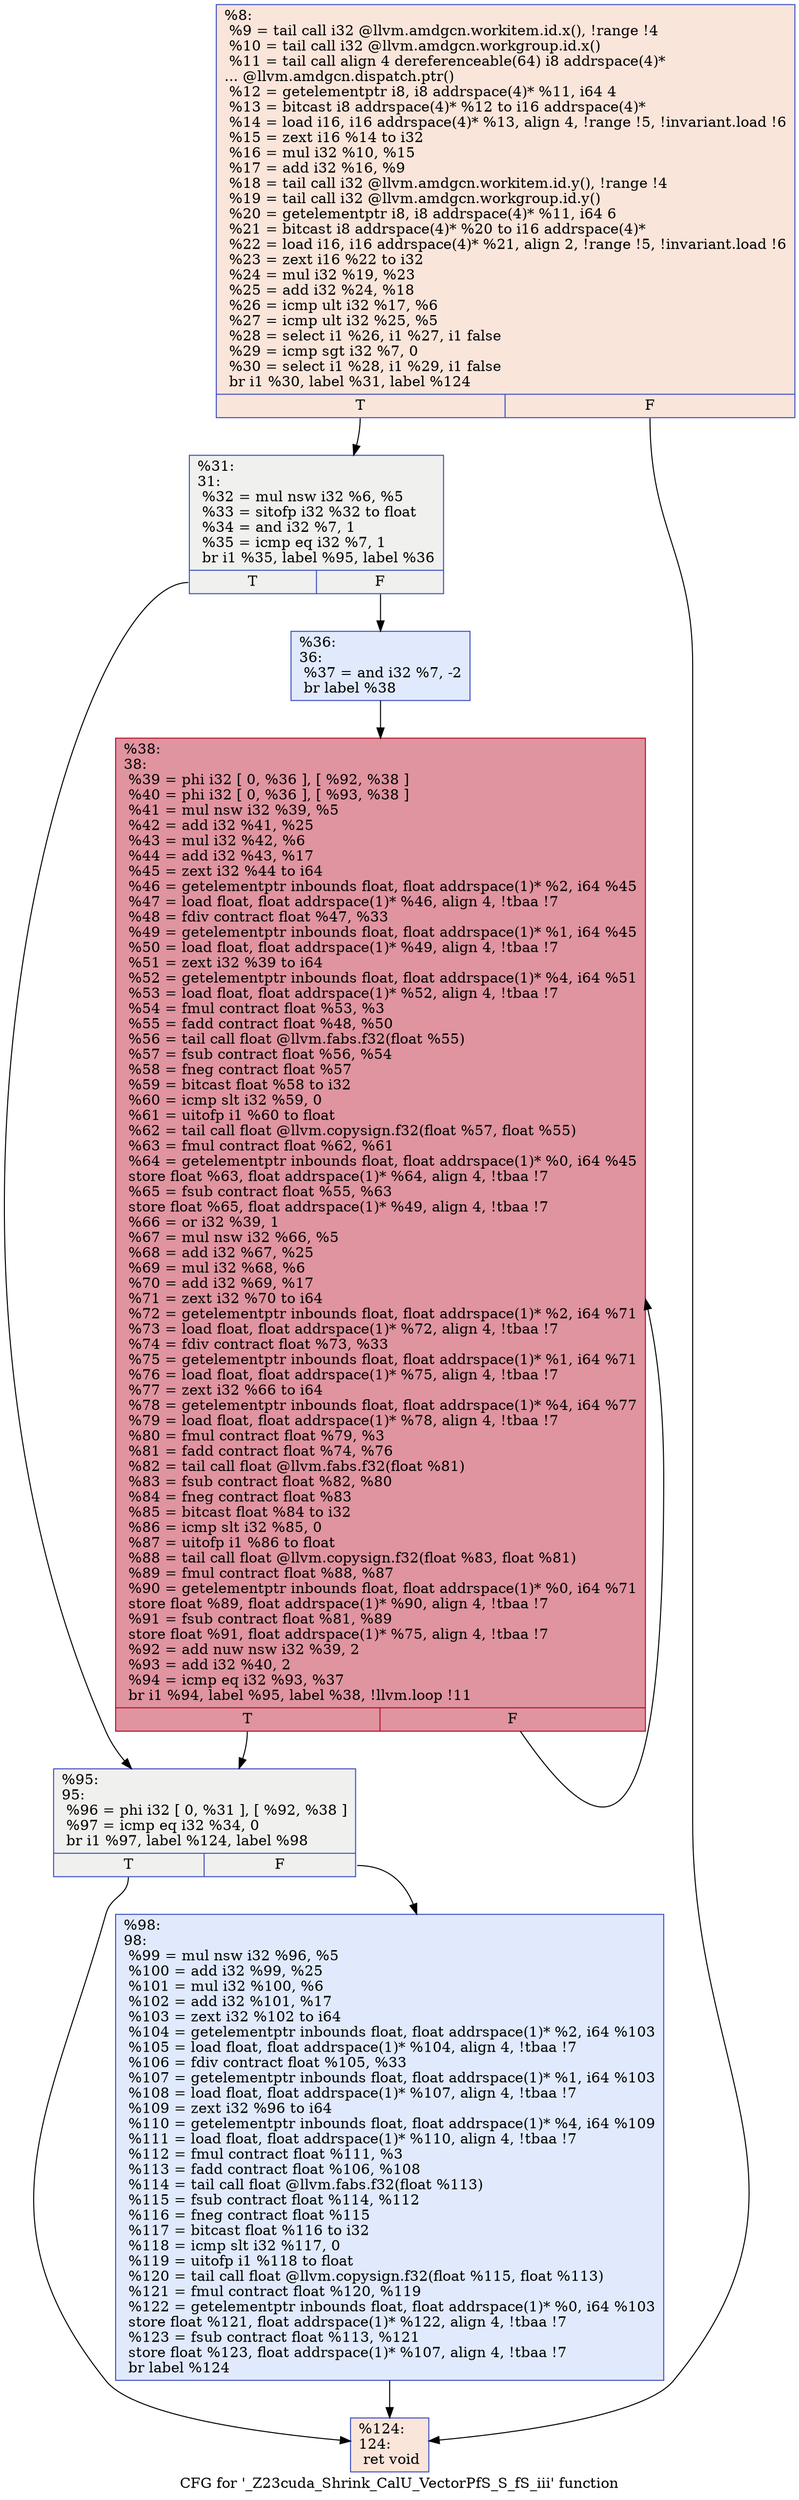digraph "CFG for '_Z23cuda_Shrink_CalU_VectorPfS_S_fS_iii' function" {
	label="CFG for '_Z23cuda_Shrink_CalU_VectorPfS_S_fS_iii' function";

	Node0x52966b0 [shape=record,color="#3d50c3ff", style=filled, fillcolor="#f4c5ad70",label="{%8:\l  %9 = tail call i32 @llvm.amdgcn.workitem.id.x(), !range !4\l  %10 = tail call i32 @llvm.amdgcn.workgroup.id.x()\l  %11 = tail call align 4 dereferenceable(64) i8 addrspace(4)*\l... @llvm.amdgcn.dispatch.ptr()\l  %12 = getelementptr i8, i8 addrspace(4)* %11, i64 4\l  %13 = bitcast i8 addrspace(4)* %12 to i16 addrspace(4)*\l  %14 = load i16, i16 addrspace(4)* %13, align 4, !range !5, !invariant.load !6\l  %15 = zext i16 %14 to i32\l  %16 = mul i32 %10, %15\l  %17 = add i32 %16, %9\l  %18 = tail call i32 @llvm.amdgcn.workitem.id.y(), !range !4\l  %19 = tail call i32 @llvm.amdgcn.workgroup.id.y()\l  %20 = getelementptr i8, i8 addrspace(4)* %11, i64 6\l  %21 = bitcast i8 addrspace(4)* %20 to i16 addrspace(4)*\l  %22 = load i16, i16 addrspace(4)* %21, align 2, !range !5, !invariant.load !6\l  %23 = zext i16 %22 to i32\l  %24 = mul i32 %19, %23\l  %25 = add i32 %24, %18\l  %26 = icmp ult i32 %17, %6\l  %27 = icmp ult i32 %25, %5\l  %28 = select i1 %26, i1 %27, i1 false\l  %29 = icmp sgt i32 %7, 0\l  %30 = select i1 %28, i1 %29, i1 false\l  br i1 %30, label %31, label %124\l|{<s0>T|<s1>F}}"];
	Node0x52966b0:s0 -> Node0x529a2a0;
	Node0x52966b0:s1 -> Node0x529a330;
	Node0x529a2a0 [shape=record,color="#3d50c3ff", style=filled, fillcolor="#dedcdb70",label="{%31:\l31:                                               \l  %32 = mul nsw i32 %6, %5\l  %33 = sitofp i32 %32 to float\l  %34 = and i32 %7, 1\l  %35 = icmp eq i32 %7, 1\l  br i1 %35, label %95, label %36\l|{<s0>T|<s1>F}}"];
	Node0x529a2a0:s0 -> Node0x5298520;
	Node0x529a2a0:s1 -> Node0x529a830;
	Node0x529a830 [shape=record,color="#3d50c3ff", style=filled, fillcolor="#b9d0f970",label="{%36:\l36:                                               \l  %37 = and i32 %7, -2\l  br label %38\l}"];
	Node0x529a830 -> Node0x529aa30;
	Node0x529aa30 [shape=record,color="#b70d28ff", style=filled, fillcolor="#b70d2870",label="{%38:\l38:                                               \l  %39 = phi i32 [ 0, %36 ], [ %92, %38 ]\l  %40 = phi i32 [ 0, %36 ], [ %93, %38 ]\l  %41 = mul nsw i32 %39, %5\l  %42 = add i32 %41, %25\l  %43 = mul i32 %42, %6\l  %44 = add i32 %43, %17\l  %45 = zext i32 %44 to i64\l  %46 = getelementptr inbounds float, float addrspace(1)* %2, i64 %45\l  %47 = load float, float addrspace(1)* %46, align 4, !tbaa !7\l  %48 = fdiv contract float %47, %33\l  %49 = getelementptr inbounds float, float addrspace(1)* %1, i64 %45\l  %50 = load float, float addrspace(1)* %49, align 4, !tbaa !7\l  %51 = zext i32 %39 to i64\l  %52 = getelementptr inbounds float, float addrspace(1)* %4, i64 %51\l  %53 = load float, float addrspace(1)* %52, align 4, !tbaa !7\l  %54 = fmul contract float %53, %3\l  %55 = fadd contract float %48, %50\l  %56 = tail call float @llvm.fabs.f32(float %55)\l  %57 = fsub contract float %56, %54\l  %58 = fneg contract float %57\l  %59 = bitcast float %58 to i32\l  %60 = icmp slt i32 %59, 0\l  %61 = uitofp i1 %60 to float\l  %62 = tail call float @llvm.copysign.f32(float %57, float %55)\l  %63 = fmul contract float %62, %61\l  %64 = getelementptr inbounds float, float addrspace(1)* %0, i64 %45\l  store float %63, float addrspace(1)* %64, align 4, !tbaa !7\l  %65 = fsub contract float %55, %63\l  store float %65, float addrspace(1)* %49, align 4, !tbaa !7\l  %66 = or i32 %39, 1\l  %67 = mul nsw i32 %66, %5\l  %68 = add i32 %67, %25\l  %69 = mul i32 %68, %6\l  %70 = add i32 %69, %17\l  %71 = zext i32 %70 to i64\l  %72 = getelementptr inbounds float, float addrspace(1)* %2, i64 %71\l  %73 = load float, float addrspace(1)* %72, align 4, !tbaa !7\l  %74 = fdiv contract float %73, %33\l  %75 = getelementptr inbounds float, float addrspace(1)* %1, i64 %71\l  %76 = load float, float addrspace(1)* %75, align 4, !tbaa !7\l  %77 = zext i32 %66 to i64\l  %78 = getelementptr inbounds float, float addrspace(1)* %4, i64 %77\l  %79 = load float, float addrspace(1)* %78, align 4, !tbaa !7\l  %80 = fmul contract float %79, %3\l  %81 = fadd contract float %74, %76\l  %82 = tail call float @llvm.fabs.f32(float %81)\l  %83 = fsub contract float %82, %80\l  %84 = fneg contract float %83\l  %85 = bitcast float %84 to i32\l  %86 = icmp slt i32 %85, 0\l  %87 = uitofp i1 %86 to float\l  %88 = tail call float @llvm.copysign.f32(float %83, float %81)\l  %89 = fmul contract float %88, %87\l  %90 = getelementptr inbounds float, float addrspace(1)* %0, i64 %71\l  store float %89, float addrspace(1)* %90, align 4, !tbaa !7\l  %91 = fsub contract float %81, %89\l  store float %91, float addrspace(1)* %75, align 4, !tbaa !7\l  %92 = add nuw nsw i32 %39, 2\l  %93 = add i32 %40, 2\l  %94 = icmp eq i32 %93, %37\l  br i1 %94, label %95, label %38, !llvm.loop !11\l|{<s0>T|<s1>F}}"];
	Node0x529aa30:s0 -> Node0x5298520;
	Node0x529aa30:s1 -> Node0x529aa30;
	Node0x5298520 [shape=record,color="#3d50c3ff", style=filled, fillcolor="#dedcdb70",label="{%95:\l95:                                               \l  %96 = phi i32 [ 0, %31 ], [ %92, %38 ]\l  %97 = icmp eq i32 %34, 0\l  br i1 %97, label %124, label %98\l|{<s0>T|<s1>F}}"];
	Node0x5298520:s0 -> Node0x529a330;
	Node0x5298520:s1 -> Node0x529dcb0;
	Node0x529dcb0 [shape=record,color="#3d50c3ff", style=filled, fillcolor="#b9d0f970",label="{%98:\l98:                                               \l  %99 = mul nsw i32 %96, %5\l  %100 = add i32 %99, %25\l  %101 = mul i32 %100, %6\l  %102 = add i32 %101, %17\l  %103 = zext i32 %102 to i64\l  %104 = getelementptr inbounds float, float addrspace(1)* %2, i64 %103\l  %105 = load float, float addrspace(1)* %104, align 4, !tbaa !7\l  %106 = fdiv contract float %105, %33\l  %107 = getelementptr inbounds float, float addrspace(1)* %1, i64 %103\l  %108 = load float, float addrspace(1)* %107, align 4, !tbaa !7\l  %109 = zext i32 %96 to i64\l  %110 = getelementptr inbounds float, float addrspace(1)* %4, i64 %109\l  %111 = load float, float addrspace(1)* %110, align 4, !tbaa !7\l  %112 = fmul contract float %111, %3\l  %113 = fadd contract float %106, %108\l  %114 = tail call float @llvm.fabs.f32(float %113)\l  %115 = fsub contract float %114, %112\l  %116 = fneg contract float %115\l  %117 = bitcast float %116 to i32\l  %118 = icmp slt i32 %117, 0\l  %119 = uitofp i1 %118 to float\l  %120 = tail call float @llvm.copysign.f32(float %115, float %113)\l  %121 = fmul contract float %120, %119\l  %122 = getelementptr inbounds float, float addrspace(1)* %0, i64 %103\l  store float %121, float addrspace(1)* %122, align 4, !tbaa !7\l  %123 = fsub contract float %113, %121\l  store float %123, float addrspace(1)* %107, align 4, !tbaa !7\l  br label %124\l}"];
	Node0x529dcb0 -> Node0x529a330;
	Node0x529a330 [shape=record,color="#3d50c3ff", style=filled, fillcolor="#f4c5ad70",label="{%124:\l124:                                              \l  ret void\l}"];
}
